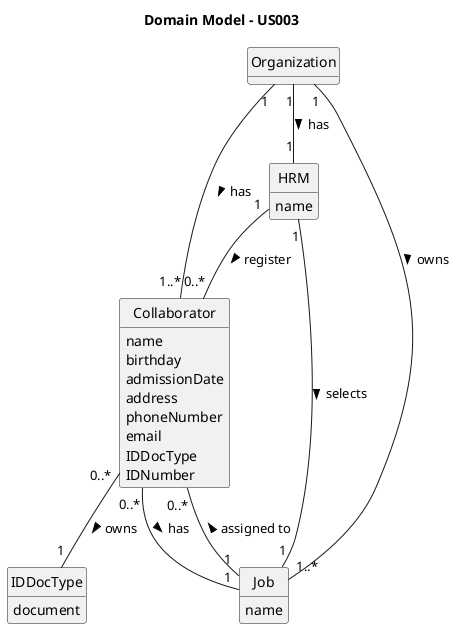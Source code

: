 @startuml
skinparam monochrome true
skinparam packageStyle rectangle
skinparam shadowing false

skinparam classAttributeIconSize 0

hide circle
hide methods

title Domain Model - US003

class Organization {
}

class Collaborator {
    name
    birthday
    admissionDate
    address
    phoneNumber
    email
    IDDocType
    IDNumber
}

class HRM {
    name
}

class Job {
    name
}

class IDDocType {
    document
}

Organization "1" -- "1" HRM : has >
Organization "1" -- "1..*" Collaborator : has >
Organization "1" -- "1..*" Job : owns >
HRM "1" -- "1" Job : selects  >
Job "1" -- "0..*" Collaborator : assigned to >
HRM "1" -- "0..*" Collaborator : register >
Collaborator "0..*" -- "1" IDDocType : owns >
Collaborator "0..*" -- "1" Job : has >

@enduml
